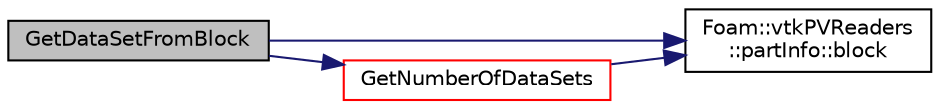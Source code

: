digraph "GetDataSetFromBlock"
{
  bgcolor="transparent";
  edge [fontname="Helvetica",fontsize="10",labelfontname="Helvetica",labelfontsize="10"];
  node [fontname="Helvetica",fontsize="10",shape=record];
  rankdir="LR";
  Node1 [label="GetDataSetFromBlock",height=0.2,width=0.4,color="black", fillcolor="grey75", style="filled", fontcolor="black"];
  Node1 -> Node2 [color="midnightblue",fontsize="10",style="solid",fontname="Helvetica"];
  Node2 [label="Foam::vtkPVReaders\l::partInfo::block",height=0.2,width=0.4,color="black",URL="$a01822.html#a015ec647c989e711c1a58464c973286a",tooltip="Return the block holding these datasets. "];
  Node1 -> Node3 [color="midnightblue",fontsize="10",style="solid",fontname="Helvetica"];
  Node3 [label="GetNumberOfDataSets",height=0.2,width=0.4,color="red",URL="$a11075.html#abd4ff20abe85d7b6ad557f087ed28262",tooltip="Convenience method use to convert the readers from VTK 5. "];
  Node3 -> Node2 [color="midnightblue",fontsize="10",style="solid",fontname="Helvetica"];
}
